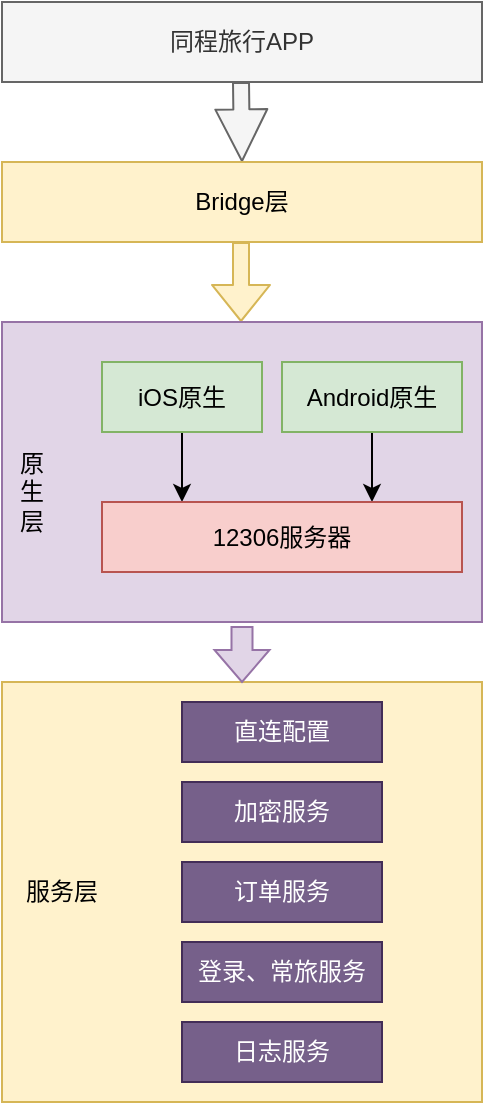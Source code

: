 <mxfile version="14.8.2" type="github" pages="2"><diagram id="6SxQUI5XdRAQBPWD44at" name="Page-1"><mxGraphModel dx="946" dy="588" grid="1" gridSize="10" guides="1" tooltips="1" connect="1" arrows="1" fold="1" page="1" pageScale="1" pageWidth="827" pageHeight="1169" math="0" shadow="0"><root><mxCell id="0"/><mxCell id="1" parent="0"/><mxCell id="_jBW7eixfz2iRNHVZYH6-1" value="同程旅行APP" style="rounded=0;whiteSpace=wrap;html=1;fillColor=#f5f5f5;strokeColor=#666666;fontColor=#333333;" parent="1" vertex="1"><mxGeometry x="40" y="30" width="240" height="40" as="geometry"/></mxCell><mxCell id="_jBW7eixfz2iRNHVZYH6-6" value="" style="shape=flexArrow;endArrow=classic;html=1;endWidth=17;endSize=8.28;width=8;fillColor=#f5f5f5;strokeColor=#666666;" parent="1" edge="1"><mxGeometry width="50" height="50" relative="1" as="geometry"><mxPoint x="159.5" y="70" as="sourcePoint"/><mxPoint x="160" y="110" as="targetPoint"/></mxGeometry></mxCell><mxCell id="_jBW7eixfz2iRNHVZYH6-7" value="Bridge层" style="rounded=0;whiteSpace=wrap;html=1;fillColor=#fff2cc;strokeColor=#d6b656;" parent="1" vertex="1"><mxGeometry x="40" y="110" width="240" height="40" as="geometry"/></mxCell><mxCell id="_jBW7eixfz2iRNHVZYH6-13" value="" style="shape=flexArrow;endArrow=classic;html=1;width=8;endSize=5.67;fillColor=#fff2cc;strokeColor=#d6b656;" parent="1" edge="1"><mxGeometry width="50" height="50" relative="1" as="geometry"><mxPoint x="159.5" y="150" as="sourcePoint"/><mxPoint x="159.5" y="190" as="targetPoint"/></mxGeometry></mxCell><mxCell id="_jBW7eixfz2iRNHVZYH6-15" value="" style="rounded=0;whiteSpace=wrap;html=1;fillColor=#e1d5e7;strokeColor=#9673a6;" parent="1" vertex="1"><mxGeometry x="40" y="190" width="240" height="150" as="geometry"/></mxCell><mxCell id="_jBW7eixfz2iRNHVZYH6-17" value="原&lt;br&gt;生&lt;br&gt;层" style="text;html=1;strokeColor=none;fillColor=none;align=center;verticalAlign=middle;whiteSpace=wrap;rounded=0;" parent="1" vertex="1"><mxGeometry x="50" y="270" width="10" height="10" as="geometry"/></mxCell><mxCell id="_jBW7eixfz2iRNHVZYH6-28" value="" style="rounded=0;whiteSpace=wrap;html=1;fillColor=#fff2cc;strokeColor=#d6b656;" parent="1" vertex="1"><mxGeometry x="40" y="370" width="240" height="210" as="geometry"/></mxCell><mxCell id="_jBW7eixfz2iRNHVZYH6-52" value="" style="edgeStyle=orthogonalEdgeStyle;rounded=0;orthogonalLoop=1;jettySize=auto;html=1;" parent="1" source="_jBW7eixfz2iRNHVZYH6-38" target="_jBW7eixfz2iRNHVZYH6-40" edge="1"><mxGeometry relative="1" as="geometry"><Array as="points"><mxPoint x="130" y="280"/><mxPoint x="130" y="280"/></Array></mxGeometry></mxCell><mxCell id="_jBW7eixfz2iRNHVZYH6-38" value="iOS原生" style="rounded=0;whiteSpace=wrap;html=1;fillColor=#d5e8d4;strokeColor=#82b366;" parent="1" vertex="1"><mxGeometry x="90" y="210" width="80" height="35" as="geometry"/></mxCell><mxCell id="_jBW7eixfz2iRNHVZYH6-53" value="" style="edgeStyle=orthogonalEdgeStyle;rounded=0;orthogonalLoop=1;jettySize=auto;html=1;" parent="1" source="_jBW7eixfz2iRNHVZYH6-39" target="_jBW7eixfz2iRNHVZYH6-40" edge="1"><mxGeometry relative="1" as="geometry"><Array as="points"><mxPoint x="225" y="280"/><mxPoint x="225" y="280"/></Array></mxGeometry></mxCell><mxCell id="_jBW7eixfz2iRNHVZYH6-39" value="Android原生" style="rounded=0;whiteSpace=wrap;html=1;fillColor=#d5e8d4;strokeColor=#82b366;" parent="1" vertex="1"><mxGeometry x="180" y="210" width="90" height="35" as="geometry"/></mxCell><mxCell id="_jBW7eixfz2iRNHVZYH6-40" value="12306服务器" style="rounded=0;whiteSpace=wrap;html=1;fillColor=#f8cecc;strokeColor=#b85450;" parent="1" vertex="1"><mxGeometry x="90" y="280" width="180" height="35" as="geometry"/></mxCell><mxCell id="_jBW7eixfz2iRNHVZYH6-50" value="服务层" style="text;html=1;strokeColor=none;fillColor=none;align=center;verticalAlign=middle;whiteSpace=wrap;rounded=0;" parent="1" vertex="1"><mxGeometry x="50" y="465" width="40" height="20" as="geometry"/></mxCell><mxCell id="_jBW7eixfz2iRNHVZYH6-55" value="直连配置" style="rounded=0;whiteSpace=wrap;html=1;fillColor=#76608a;strokeColor=#432D57;fontColor=#ffffff;" parent="1" vertex="1"><mxGeometry x="130" y="380" width="100" height="30" as="geometry"/></mxCell><mxCell id="_jBW7eixfz2iRNHVZYH6-56" value="加密服务" style="rounded=0;whiteSpace=wrap;html=1;fillColor=#76608a;strokeColor=#432D57;fontColor=#ffffff;" parent="1" vertex="1"><mxGeometry x="130" y="420" width="100" height="30" as="geometry"/></mxCell><mxCell id="_jBW7eixfz2iRNHVZYH6-59" value="订单服务" style="rounded=0;whiteSpace=wrap;html=1;fillColor=#76608a;strokeColor=#432D57;fontColor=#ffffff;" parent="1" vertex="1"><mxGeometry x="130" y="460" width="100" height="30" as="geometry"/></mxCell><mxCell id="_jBW7eixfz2iRNHVZYH6-63" value="登录、常旅服务" style="rounded=0;whiteSpace=wrap;html=1;fillColor=#76608a;strokeColor=#432D57;fontColor=#ffffff;" parent="1" vertex="1"><mxGeometry x="130" y="500" width="100" height="30" as="geometry"/></mxCell><mxCell id="_jBW7eixfz2iRNHVZYH6-64" value="日志服务" style="rounded=0;whiteSpace=wrap;html=1;fillColor=#76608a;strokeColor=#432D57;fontColor=#ffffff;" parent="1" vertex="1"><mxGeometry x="130" y="540" width="100" height="30" as="geometry"/></mxCell><mxCell id="_jBW7eixfz2iRNHVZYH6-73" value="" style="shape=singleArrow;whiteSpace=wrap;html=1;arrowWidth=0.382;arrowSize=0.582;rounded=0;strokeColor=#9673a6;fillColor=#e1d5e7;rotation=90;" parent="1" vertex="1"><mxGeometry x="146.25" y="342.5" width="27.5" height="27.5" as="geometry"/></mxCell></root></mxGraphModel></diagram><diagram id="xNC_JCMIJ69Reuoo5KqZ" name="Page-2"><mxGraphModel dx="946" dy="588" grid="0" gridSize="10" guides="1" tooltips="1" connect="1" arrows="1" fold="1" page="1" pageScale="1" pageWidth="827" pageHeight="1169" math="0" shadow="0"><root><mxCell id="4crPN2dIdssn6anfRAhi-0"/><mxCell id="4crPN2dIdssn6anfRAhi-1" parent="4crPN2dIdssn6anfRAhi-0"/><mxCell id="FWdL1D2Cv9FFLDuEK_EP-0" value="同程旅行APP（H5）" style="rounded=0;whiteSpace=wrap;html=1;fillColor=#f5f5f5;strokeColor=#666666;fontColor=#333333;" parent="4crPN2dIdssn6anfRAhi-1" vertex="1"><mxGeometry x="320" y="30" width="240" height="40" as="geometry"/></mxCell><mxCell id="FWdL1D2Cv9FFLDuEK_EP-1" value="" style="shape=flexArrow;endArrow=classic;html=1;endWidth=17;endSize=8.28;width=8;fillColor=#f5f5f5;strokeColor=#666666;" parent="4crPN2dIdssn6anfRAhi-1" edge="1"><mxGeometry width="50" height="50" relative="1" as="geometry"><mxPoint x="439" y="70" as="sourcePoint"/><mxPoint x="439.5" y="110" as="targetPoint"/></mxGeometry></mxCell><mxCell id="FWdL1D2Cv9FFLDuEK_EP-2" value="&lt;span&gt;Bridge层&lt;/span&gt;" style="rounded=0;whiteSpace=wrap;html=1;fillColor=#fff2cc;strokeColor=#d6b656;" parent="4crPN2dIdssn6anfRAhi-1" vertex="1"><mxGeometry x="320" y="110" width="240" height="40" as="geometry"/></mxCell><mxCell id="FWdL1D2Cv9FFLDuEK_EP-23" value="" style="shape=singleArrow;whiteSpace=wrap;html=1;arrowWidth=0.4;arrowSize=0.4;rounded=0;strokeColor=#d6b656;fillColor=#fff2cc;" parent="4crPN2dIdssn6anfRAhi-1" vertex="1"><mxGeometry x="560" y="117.5" width="50" height="25" as="geometry"/></mxCell><mxCell id="FWdL1D2Cv9FFLDuEK_EP-27" value="直连SDK" style="rounded=0;whiteSpace=wrap;html=1;fillColor=#e1d5e7;strokeColor=#9673a6;" parent="4crPN2dIdssn6anfRAhi-1" vertex="1"><mxGeometry x="610" y="100" width="120" height="60" as="geometry"/></mxCell><mxCell id="FWdL1D2Cv9FFLDuEK_EP-30" value="" style="shape=singleArrow;whiteSpace=wrap;html=1;arrowWidth=0.511;arrowSize=0.367;rounded=0;strokeColor=#d6b656;fillColor=#fff2cc;direction=west;" parent="4crPN2dIdssn6anfRAhi-1" vertex="1"><mxGeometry x="270" y="117.5" width="50" height="22.5" as="geometry"/></mxCell><mxCell id="FWdL1D2Cv9FFLDuEK_EP-35" value="" style="rounded=0;whiteSpace=wrap;html=1;fillColor=#f8cecc;strokeColor=#b85450;" parent="4crPN2dIdssn6anfRAhi-1" vertex="1"><mxGeometry x="70" y="15" width="200" height="230" as="geometry"/></mxCell><mxCell id="FWdL1D2Cv9FFLDuEK_EP-37" value="服务层" style="text;html=1;strokeColor=none;fillColor=none;align=center;verticalAlign=middle;whiteSpace=wrap;rounded=0;" parent="4crPN2dIdssn6anfRAhi-1" vertex="1"><mxGeometry x="80" y="120" width="40" height="20" as="geometry"/></mxCell><mxCell id="FWdL1D2Cv9FFLDuEK_EP-38" value="直连配置" style="rounded=0;whiteSpace=wrap;html=1;fillColor=#76608a;strokeColor=#432D57;fontColor=#ffffff;" parent="4crPN2dIdssn6anfRAhi-1" vertex="1"><mxGeometry x="150" y="30" width="100" height="30" as="geometry"/></mxCell><mxCell id="FWdL1D2Cv9FFLDuEK_EP-39" value="加密服务" style="rounded=0;whiteSpace=wrap;html=1;fillColor=#76608a;strokeColor=#432D57;fontColor=#ffffff;" parent="4crPN2dIdssn6anfRAhi-1" vertex="1"><mxGeometry x="150" y="70" width="100" height="30" as="geometry"/></mxCell><mxCell id="FWdL1D2Cv9FFLDuEK_EP-40" value="订单服务" style="rounded=0;whiteSpace=wrap;html=1;fillColor=#76608a;strokeColor=#432D57;fontColor=#ffffff;" parent="4crPN2dIdssn6anfRAhi-1" vertex="1"><mxGeometry x="150" y="110" width="100" height="30" as="geometry"/></mxCell><mxCell id="FWdL1D2Cv9FFLDuEK_EP-41" value="登录、常旅服务" style="rounded=0;whiteSpace=wrap;html=1;fillColor=#76608a;strokeColor=#432D57;fontColor=#ffffff;" parent="4crPN2dIdssn6anfRAhi-1" vertex="1"><mxGeometry x="150" y="150" width="100" height="30" as="geometry"/></mxCell><mxCell id="FWdL1D2Cv9FFLDuEK_EP-43" value="日志服务" style="rounded=0;whiteSpace=wrap;html=1;fillColor=#76608a;strokeColor=#432D57;fontColor=#ffffff;" parent="4crPN2dIdssn6anfRAhi-1" vertex="1"><mxGeometry x="150" y="190" width="100" height="30" as="geometry"/></mxCell></root></mxGraphModel></diagram></mxfile>